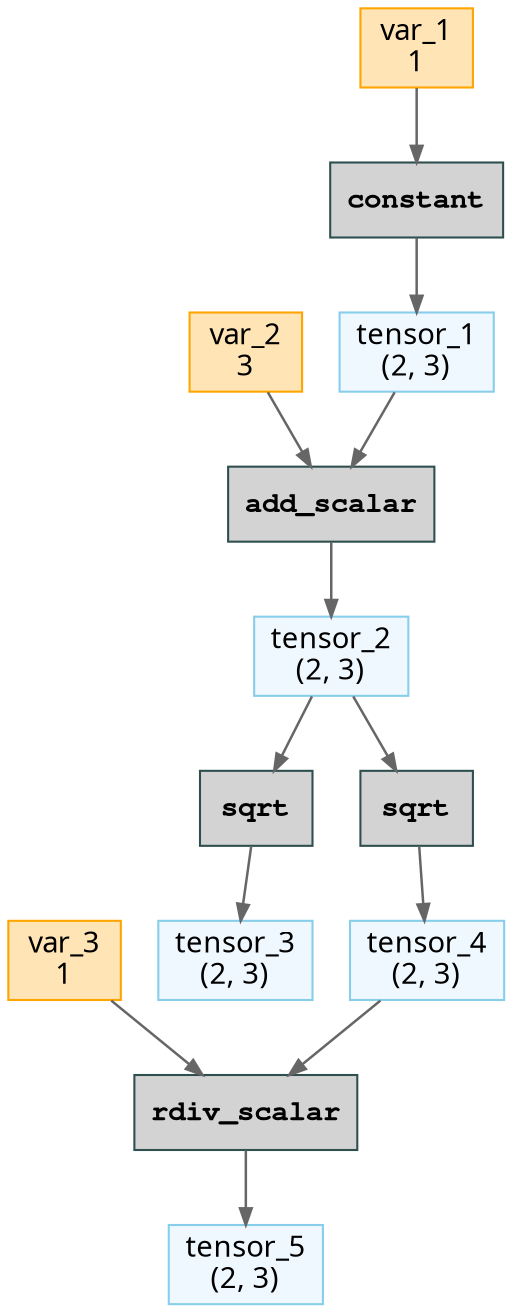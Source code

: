 // Computational Graph
digraph {
	rankdir=TB
	node [shape=record]
	136406866977952 [label="tensor_1
(2, 3)" color=skyblue fillcolor=aliceblue fontname="Sans-Serif" labeljust=l shape=box style=filled]
	136406866572096 [label=constant color=darkslategray fillcolor=lightgray fontname="Courier Bold" labeljust=l shape=box style=filled]
	136406866572000 [label="var_1
1" color=orange fillcolor=moccasin fontname="Sans-Serif" labeljust=l shape=box style=filled]
	136406866572048 [label=add_scalar color=darkslategray fillcolor=lightgray fontname="Courier Bold" labeljust=l shape=box style=filled]
	136406866984816 [label="var_2
3" color=orange fillcolor=moccasin fontname="Sans-Serif" labeljust=l shape=box style=filled]
	136406866561488 [label="tensor_2
(2, 3)" color=skyblue fillcolor=aliceblue fontname="Sans-Serif" labeljust=l shape=box style=filled]
	136406866571808 [label="tensor_3
(2, 3)" color=skyblue fillcolor=aliceblue fontname="Sans-Serif" labeljust=l shape=box style=filled]
	136406866571568 [label=sqrt color=darkslategray fillcolor=lightgray fontname="Courier Bold" labeljust=l shape=box style=filled]
	136406866571472 [label="tensor_4
(2, 3)" color=skyblue fillcolor=aliceblue fontname="Sans-Serif" labeljust=l shape=box style=filled]
	136406866570944 [label=sqrt color=darkslategray fillcolor=lightgray fontname="Courier Bold" labeljust=l shape=box style=filled]
	136406866570848 [label=rdiv_scalar color=darkslategray fillcolor=lightgray fontname="Courier Bold" labeljust=l shape=box style=filled]
	136406866570992 [label="var_3
1" color=orange fillcolor=moccasin fontname="Sans-Serif" labeljust=l shape=box style=filled]
	136406866570608 [label="tensor_5
(2, 3)" color=skyblue fillcolor=aliceblue fontname="Sans-Serif" labeljust=l shape=box style=filled]
	136406866572096 -> 136406866977952 [arrowsize=0.8 color=gray40 penwidth=1.2]
	136406866572000 -> 136406866572096 [arrowsize=0.8 color=gray40 penwidth=1.2]
	136406866977952 -> 136406866572048 [arrowsize=0.8 color=gray40 penwidth=1.2]
	136406866984816 -> 136406866572048 [arrowsize=0.8 color=gray40 penwidth=1.2]
	136406866572048 -> 136406866561488 [arrowsize=0.8 color=gray40 penwidth=1.2]
	136406866571568 -> 136406866571808 [arrowsize=0.8 color=gray40 penwidth=1.2]
	136406866561488 -> 136406866571568 [arrowsize=0.8 color=gray40 penwidth=1.2]
	136406866570944 -> 136406866571472 [arrowsize=0.8 color=gray40 penwidth=1.2]
	136406866561488 -> 136406866570944 [arrowsize=0.8 color=gray40 penwidth=1.2]
	136406866570992 -> 136406866570848 [arrowsize=0.8 color=gray40 penwidth=1.2]
	136406866571472 -> 136406866570848 [arrowsize=0.8 color=gray40 penwidth=1.2]
	136406866570848 -> 136406866570608 [arrowsize=0.8 color=gray40 penwidth=1.2]
}
